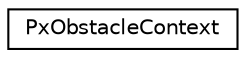 digraph "Graphical Class Hierarchy"
{
  edge [fontname="Helvetica",fontsize="10",labelfontname="Helvetica",labelfontsize="10"];
  node [fontname="Helvetica",fontsize="10",shape=record];
  rankdir="LR";
  Node0 [label="PxObstacleContext",height=0.2,width=0.4,color="black", fillcolor="white", style="filled",URL="$classPxObstacleContext.html",tooltip="Context class for obstacles. "];
}
